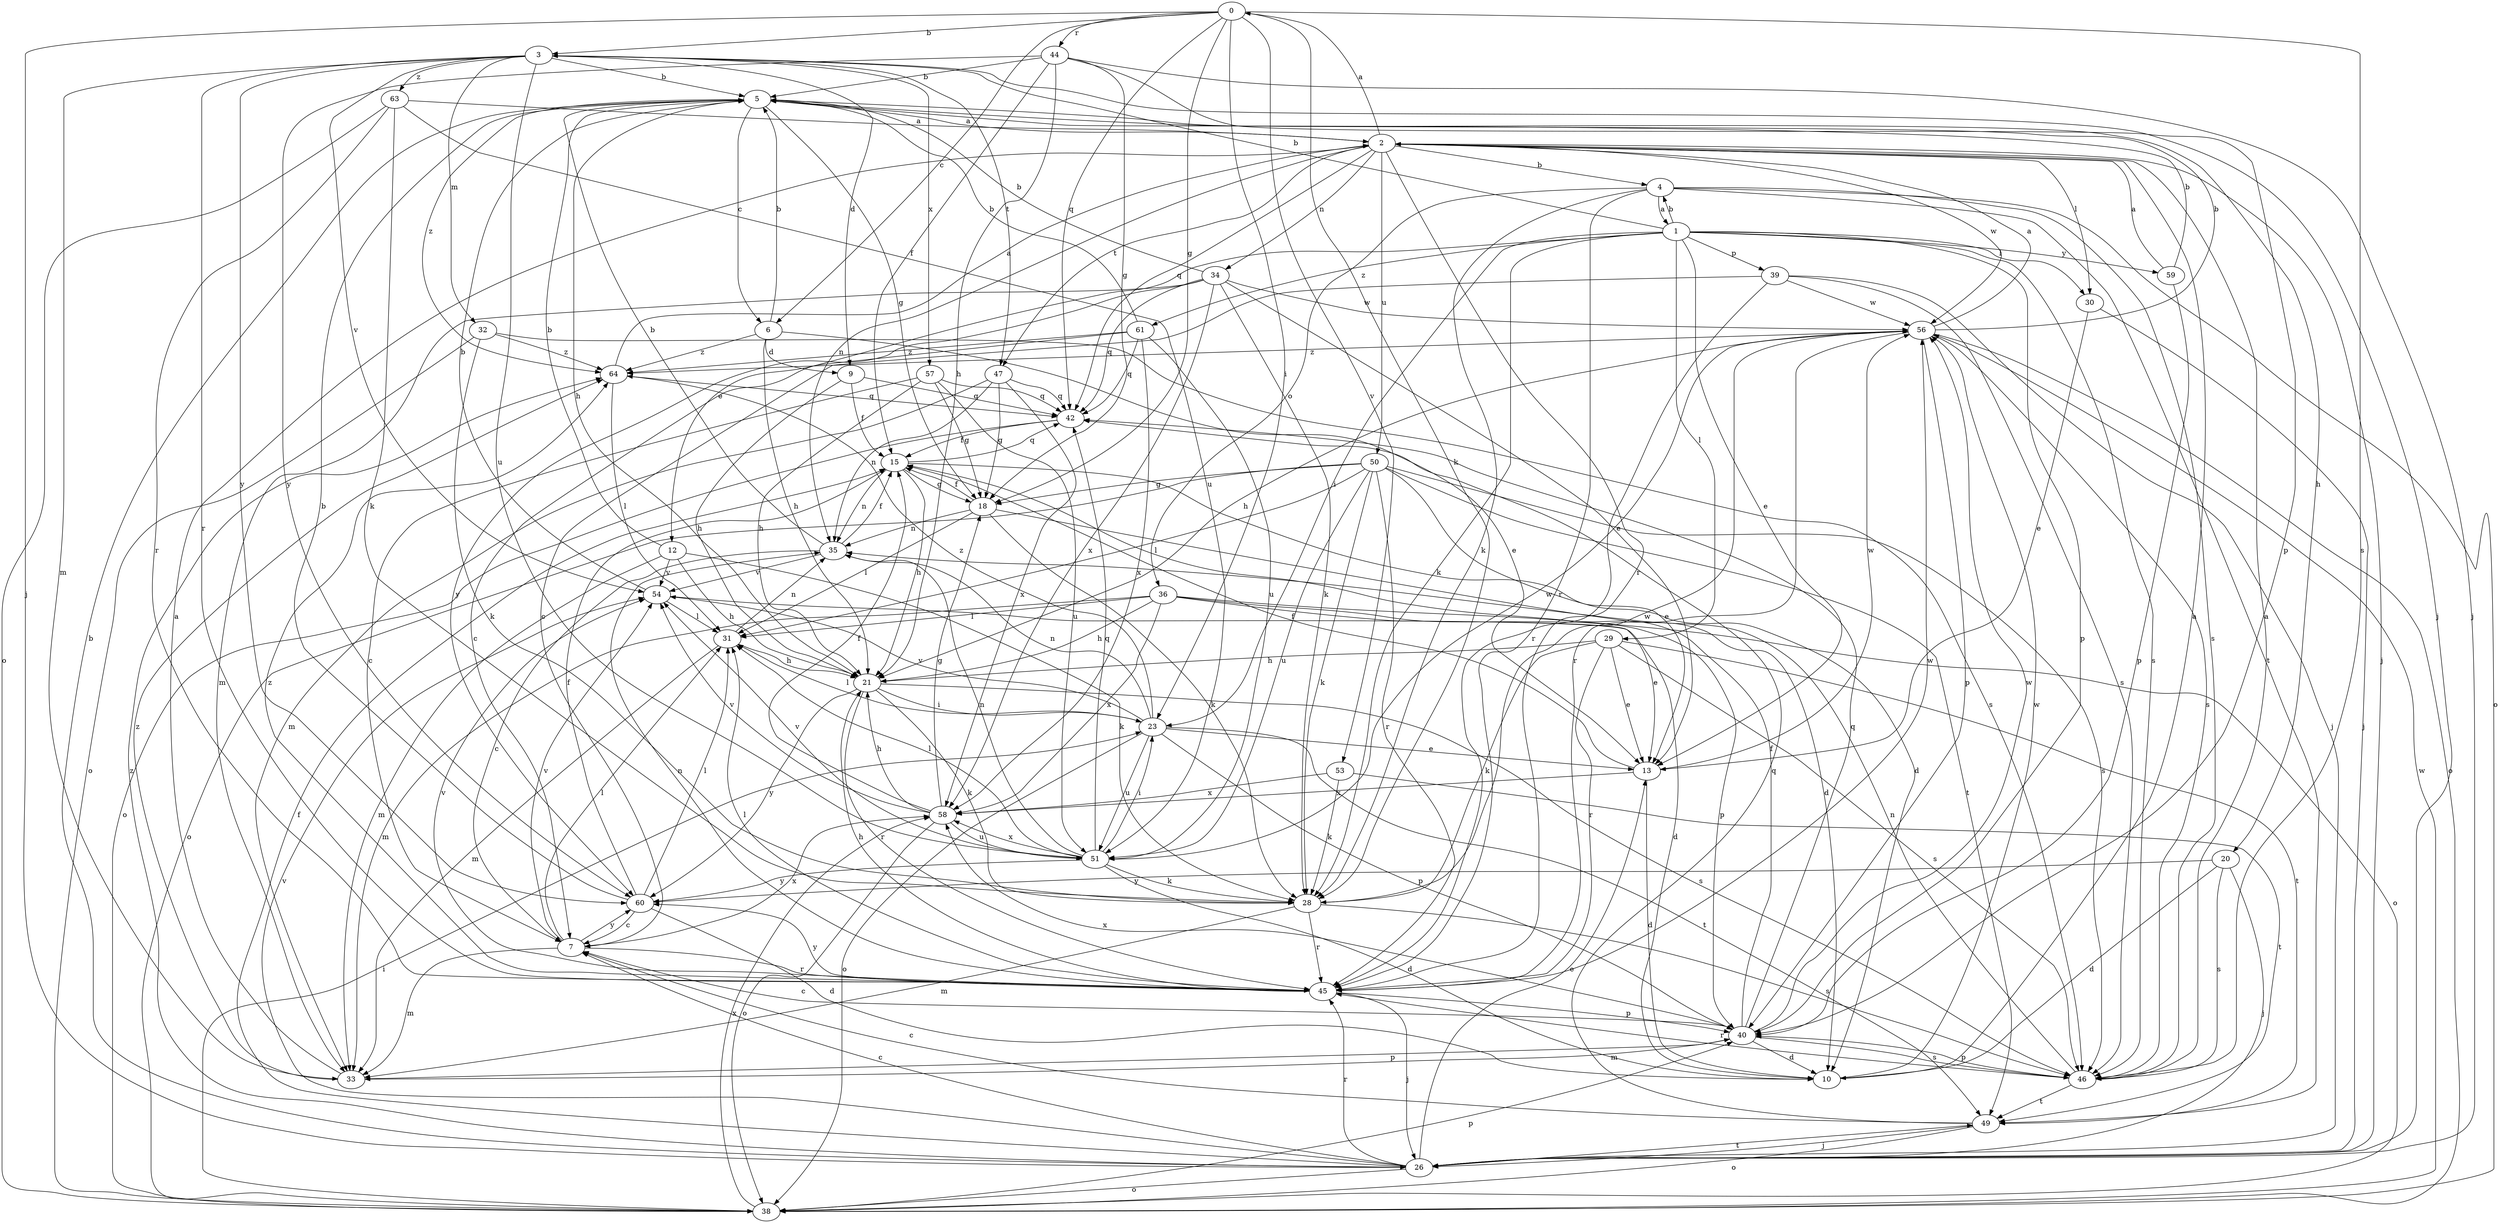 strict digraph  {
0;
1;
2;
3;
4;
5;
6;
7;
9;
10;
12;
13;
15;
18;
20;
21;
23;
26;
28;
29;
30;
31;
32;
33;
34;
35;
36;
38;
39;
40;
42;
44;
45;
46;
47;
49;
50;
51;
53;
54;
56;
57;
58;
59;
60;
61;
63;
64;
0 -> 3  [label=b];
0 -> 6  [label=c];
0 -> 18  [label=g];
0 -> 23  [label=i];
0 -> 26  [label=j];
0 -> 28  [label=k];
0 -> 42  [label=q];
0 -> 44  [label=r];
0 -> 46  [label=s];
0 -> 53  [label=v];
1 -> 3  [label=b];
1 -> 4  [label=b];
1 -> 12  [label=e];
1 -> 13  [label=e];
1 -> 23  [label=i];
1 -> 28  [label=k];
1 -> 29  [label=l];
1 -> 30  [label=l];
1 -> 39  [label=p];
1 -> 40  [label=p];
1 -> 46  [label=s];
1 -> 59  [label=y];
1 -> 61  [label=z];
2 -> 0  [label=a];
2 -> 4  [label=b];
2 -> 26  [label=j];
2 -> 30  [label=l];
2 -> 34  [label=n];
2 -> 35  [label=n];
2 -> 42  [label=q];
2 -> 45  [label=r];
2 -> 47  [label=t];
2 -> 50  [label=u];
2 -> 56  [label=w];
3 -> 5  [label=b];
3 -> 9  [label=d];
3 -> 26  [label=j];
3 -> 32  [label=m];
3 -> 33  [label=m];
3 -> 45  [label=r];
3 -> 47  [label=t];
3 -> 51  [label=u];
3 -> 54  [label=v];
3 -> 57  [label=x];
3 -> 60  [label=y];
3 -> 63  [label=z];
4 -> 1  [label=a];
4 -> 28  [label=k];
4 -> 36  [label=o];
4 -> 38  [label=o];
4 -> 45  [label=r];
4 -> 46  [label=s];
4 -> 49  [label=t];
5 -> 2  [label=a];
5 -> 6  [label=c];
5 -> 18  [label=g];
5 -> 20  [label=h];
5 -> 21  [label=h];
5 -> 64  [label=z];
6 -> 5  [label=b];
6 -> 9  [label=d];
6 -> 13  [label=e];
6 -> 21  [label=h];
6 -> 64  [label=z];
7 -> 31  [label=l];
7 -> 33  [label=m];
7 -> 45  [label=r];
7 -> 54  [label=v];
7 -> 58  [label=x];
7 -> 60  [label=y];
9 -> 15  [label=f];
9 -> 21  [label=h];
9 -> 42  [label=q];
10 -> 2  [label=a];
10 -> 56  [label=w];
12 -> 5  [label=b];
12 -> 21  [label=h];
12 -> 28  [label=k];
12 -> 33  [label=m];
12 -> 54  [label=v];
13 -> 10  [label=d];
13 -> 15  [label=f];
13 -> 56  [label=w];
13 -> 58  [label=x];
15 -> 10  [label=d];
15 -> 18  [label=g];
15 -> 21  [label=h];
15 -> 35  [label=n];
15 -> 42  [label=q];
18 -> 10  [label=d];
18 -> 15  [label=f];
18 -> 28  [label=k];
18 -> 31  [label=l];
18 -> 35  [label=n];
20 -> 10  [label=d];
20 -> 26  [label=j];
20 -> 46  [label=s];
20 -> 60  [label=y];
21 -> 23  [label=i];
21 -> 28  [label=k];
21 -> 45  [label=r];
21 -> 46  [label=s];
21 -> 60  [label=y];
23 -> 13  [label=e];
23 -> 31  [label=l];
23 -> 35  [label=n];
23 -> 38  [label=o];
23 -> 40  [label=p];
23 -> 49  [label=t];
23 -> 51  [label=u];
23 -> 54  [label=v];
23 -> 64  [label=z];
26 -> 5  [label=b];
26 -> 7  [label=c];
26 -> 13  [label=e];
26 -> 15  [label=f];
26 -> 38  [label=o];
26 -> 45  [label=r];
26 -> 49  [label=t];
26 -> 54  [label=v];
26 -> 64  [label=z];
28 -> 33  [label=m];
28 -> 45  [label=r];
28 -> 46  [label=s];
28 -> 56  [label=w];
29 -> 13  [label=e];
29 -> 21  [label=h];
29 -> 28  [label=k];
29 -> 45  [label=r];
29 -> 46  [label=s];
29 -> 49  [label=t];
30 -> 13  [label=e];
30 -> 26  [label=j];
31 -> 21  [label=h];
31 -> 33  [label=m];
31 -> 35  [label=n];
32 -> 28  [label=k];
32 -> 38  [label=o];
32 -> 46  [label=s];
32 -> 64  [label=z];
33 -> 2  [label=a];
33 -> 40  [label=p];
33 -> 64  [label=z];
34 -> 5  [label=b];
34 -> 13  [label=e];
34 -> 28  [label=k];
34 -> 33  [label=m];
34 -> 42  [label=q];
34 -> 56  [label=w];
34 -> 58  [label=x];
34 -> 60  [label=y];
35 -> 5  [label=b];
35 -> 7  [label=c];
35 -> 15  [label=f];
35 -> 54  [label=v];
36 -> 13  [label=e];
36 -> 21  [label=h];
36 -> 31  [label=l];
36 -> 33  [label=m];
36 -> 38  [label=o];
36 -> 40  [label=p];
36 -> 58  [label=x];
38 -> 23  [label=i];
38 -> 40  [label=p];
38 -> 56  [label=w];
38 -> 58  [label=x];
39 -> 7  [label=c];
39 -> 26  [label=j];
39 -> 45  [label=r];
39 -> 46  [label=s];
39 -> 56  [label=w];
40 -> 7  [label=c];
40 -> 10  [label=d];
40 -> 15  [label=f];
40 -> 33  [label=m];
40 -> 42  [label=q];
40 -> 46  [label=s];
40 -> 56  [label=w];
40 -> 58  [label=x];
42 -> 15  [label=f];
42 -> 38  [label=o];
44 -> 5  [label=b];
44 -> 15  [label=f];
44 -> 18  [label=g];
44 -> 21  [label=h];
44 -> 26  [label=j];
44 -> 40  [label=p];
44 -> 60  [label=y];
45 -> 21  [label=h];
45 -> 26  [label=j];
45 -> 31  [label=l];
45 -> 35  [label=n];
45 -> 40  [label=p];
45 -> 54  [label=v];
45 -> 56  [label=w];
45 -> 60  [label=y];
45 -> 64  [label=z];
46 -> 2  [label=a];
46 -> 35  [label=n];
46 -> 40  [label=p];
46 -> 45  [label=r];
46 -> 49  [label=t];
47 -> 18  [label=g];
47 -> 33  [label=m];
47 -> 35  [label=n];
47 -> 42  [label=q];
47 -> 58  [label=x];
49 -> 7  [label=c];
49 -> 26  [label=j];
49 -> 38  [label=o];
49 -> 42  [label=q];
50 -> 13  [label=e];
50 -> 18  [label=g];
50 -> 28  [label=k];
50 -> 31  [label=l];
50 -> 38  [label=o];
50 -> 45  [label=r];
50 -> 46  [label=s];
50 -> 49  [label=t];
50 -> 51  [label=u];
51 -> 10  [label=d];
51 -> 23  [label=i];
51 -> 28  [label=k];
51 -> 31  [label=l];
51 -> 35  [label=n];
51 -> 42  [label=q];
51 -> 54  [label=v];
51 -> 56  [label=w];
51 -> 58  [label=x];
51 -> 60  [label=y];
53 -> 28  [label=k];
53 -> 49  [label=t];
53 -> 58  [label=x];
54 -> 5  [label=b];
54 -> 10  [label=d];
54 -> 31  [label=l];
56 -> 2  [label=a];
56 -> 5  [label=b];
56 -> 21  [label=h];
56 -> 38  [label=o];
56 -> 40  [label=p];
56 -> 45  [label=r];
56 -> 46  [label=s];
56 -> 64  [label=z];
57 -> 7  [label=c];
57 -> 18  [label=g];
57 -> 21  [label=h];
57 -> 42  [label=q];
57 -> 51  [label=u];
58 -> 15  [label=f];
58 -> 18  [label=g];
58 -> 21  [label=h];
58 -> 38  [label=o];
58 -> 51  [label=u];
58 -> 54  [label=v];
59 -> 2  [label=a];
59 -> 5  [label=b];
59 -> 40  [label=p];
60 -> 5  [label=b];
60 -> 7  [label=c];
60 -> 10  [label=d];
60 -> 15  [label=f];
60 -> 31  [label=l];
61 -> 5  [label=b];
61 -> 7  [label=c];
61 -> 42  [label=q];
61 -> 51  [label=u];
61 -> 58  [label=x];
61 -> 64  [label=z];
63 -> 2  [label=a];
63 -> 28  [label=k];
63 -> 38  [label=o];
63 -> 45  [label=r];
63 -> 51  [label=u];
64 -> 2  [label=a];
64 -> 31  [label=l];
64 -> 42  [label=q];
}
